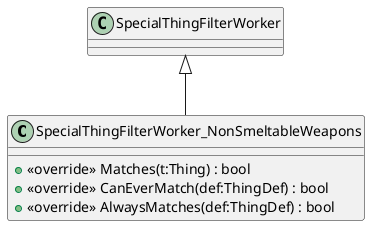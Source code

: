 @startuml
class SpecialThingFilterWorker_NonSmeltableWeapons {
    + <<override>> Matches(t:Thing) : bool
    + <<override>> CanEverMatch(def:ThingDef) : bool
    + <<override>> AlwaysMatches(def:ThingDef) : bool
}
SpecialThingFilterWorker <|-- SpecialThingFilterWorker_NonSmeltableWeapons
@enduml

